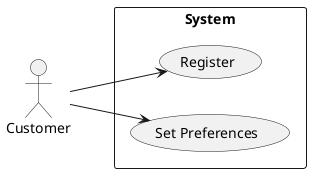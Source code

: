 @startuml customer
left to right direction
actor Customer
rectangle "System" as system {
  (Register)
  (Set Preferences)
}
Customer --> (Register)
Customer --> (Set Preferences)
@enduml
